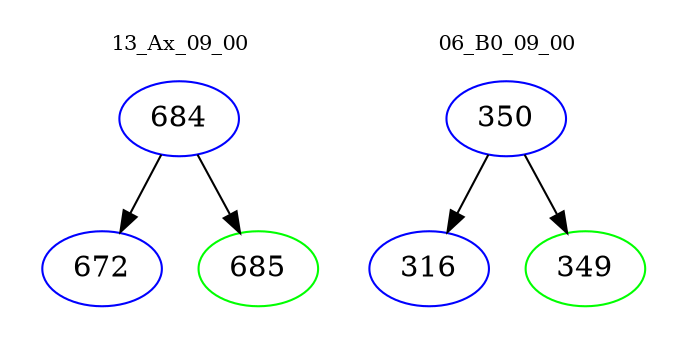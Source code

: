 digraph{
subgraph cluster_0 {
color = white
label = "13_Ax_09_00";
fontsize=10;
T0_684 [label="684", color="blue"]
T0_684 -> T0_672 [color="black"]
T0_672 [label="672", color="blue"]
T0_684 -> T0_685 [color="black"]
T0_685 [label="685", color="green"]
}
subgraph cluster_1 {
color = white
label = "06_B0_09_00";
fontsize=10;
T1_350 [label="350", color="blue"]
T1_350 -> T1_316 [color="black"]
T1_316 [label="316", color="blue"]
T1_350 -> T1_349 [color="black"]
T1_349 [label="349", color="green"]
}
}
